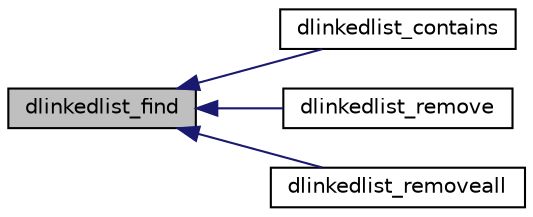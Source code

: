 digraph "dlinkedlist_find"
{
 // INTERACTIVE_SVG=YES
  edge [fontname="Helvetica",fontsize="10",labelfontname="Helvetica",labelfontsize="10"];
  node [fontname="Helvetica",fontsize="10",shape=record];
  rankdir="LR";
  Node1 [label="dlinkedlist_find",height=0.2,width=0.4,color="black", fillcolor="grey75", style="filled", fontcolor="black"];
  Node1 -> Node2 [dir="back",color="midnightblue",fontsize="10",style="solid",fontname="Helvetica"];
  Node2 [label="dlinkedlist_contains",height=0.2,width=0.4,color="black", fillcolor="white", style="filled",URL="$dlinkedlist_8h.html#af9f9c99b9d453971954ec776b1dd854d"];
  Node1 -> Node3 [dir="back",color="midnightblue",fontsize="10",style="solid",fontname="Helvetica"];
  Node3 [label="dlinkedlist_remove",height=0.2,width=0.4,color="black", fillcolor="white", style="filled",URL="$dlinkedlist_8h.html#a4482cab40fed8c8f22e413a5fb2139b9"];
  Node1 -> Node4 [dir="back",color="midnightblue",fontsize="10",style="solid",fontname="Helvetica"];
  Node4 [label="dlinkedlist_removeall",height=0.2,width=0.4,color="black", fillcolor="white", style="filled",URL="$dlinkedlist_8h.html#a3259a6302a06dac596973d5ed8159972"];
}
